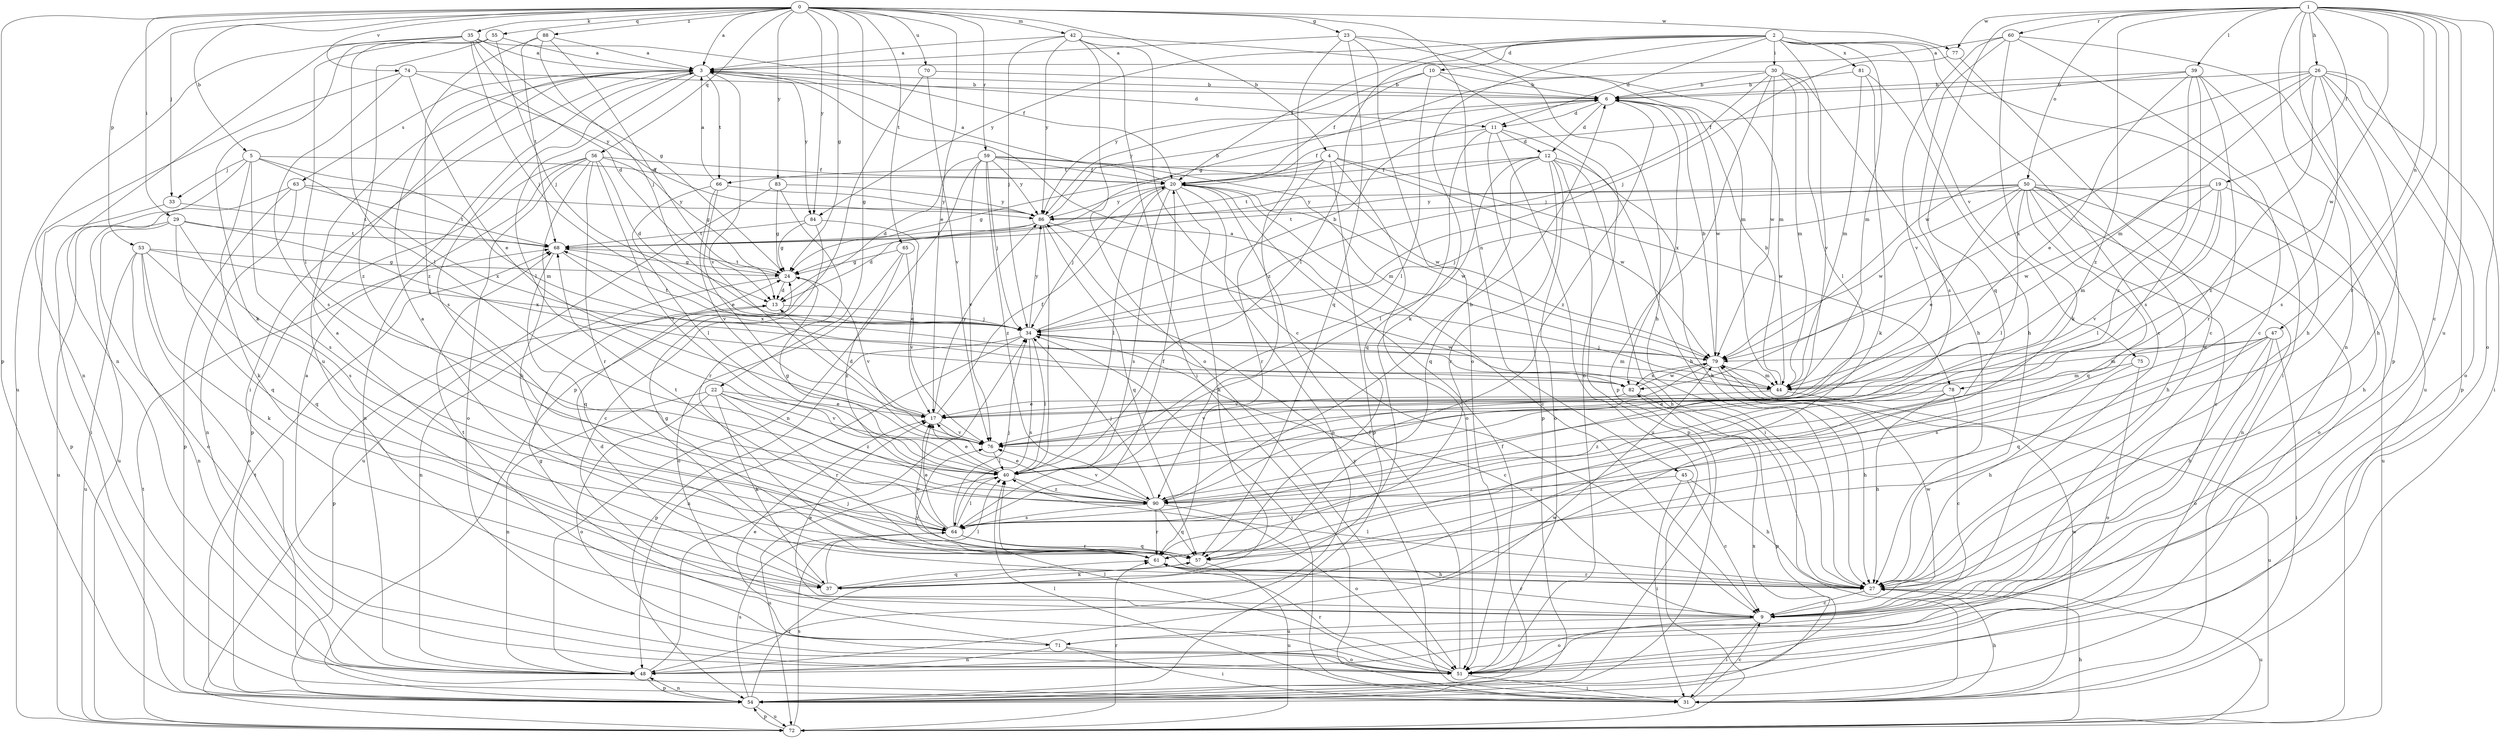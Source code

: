 strict digraph  {
0;
1;
2;
3;
4;
5;
6;
9;
10;
11;
12;
13;
17;
19;
20;
22;
23;
24;
26;
27;
29;
30;
31;
33;
34;
35;
37;
39;
40;
42;
44;
45;
47;
48;
50;
51;
53;
54;
55;
56;
57;
59;
60;
61;
63;
64;
65;
66;
68;
70;
71;
72;
74;
75;
76;
77;
78;
79;
81;
82;
83;
84;
86;
88;
90;
0 -> 3  [label=a];
0 -> 4  [label=b];
0 -> 5  [label=b];
0 -> 17  [label=e];
0 -> 22  [label=g];
0 -> 23  [label=g];
0 -> 24  [label=g];
0 -> 29  [label=i];
0 -> 33  [label=j];
0 -> 35  [label=k];
0 -> 42  [label=m];
0 -> 45  [label=n];
0 -> 53  [label=p];
0 -> 54  [label=p];
0 -> 55  [label=q];
0 -> 56  [label=q];
0 -> 59  [label=r];
0 -> 65  [label=t];
0 -> 70  [label=u];
0 -> 74  [label=v];
0 -> 77  [label=w];
0 -> 83  [label=y];
0 -> 84  [label=y];
0 -> 88  [label=z];
1 -> 9  [label=c];
1 -> 19  [label=f];
1 -> 26  [label=h];
1 -> 39  [label=l];
1 -> 47  [label=n];
1 -> 48  [label=n];
1 -> 50  [label=o];
1 -> 51  [label=o];
1 -> 54  [label=p];
1 -> 57  [label=q];
1 -> 60  [label=r];
1 -> 61  [label=r];
1 -> 71  [label=u];
1 -> 77  [label=w];
1 -> 78  [label=w];
1 -> 90  [label=z];
2 -> 9  [label=c];
2 -> 10  [label=d];
2 -> 11  [label=d];
2 -> 20  [label=f];
2 -> 30  [label=i];
2 -> 31  [label=i];
2 -> 37  [label=k];
2 -> 40  [label=l];
2 -> 44  [label=m];
2 -> 75  [label=v];
2 -> 76  [label=v];
2 -> 81  [label=x];
2 -> 84  [label=y];
3 -> 6  [label=b];
3 -> 11  [label=d];
3 -> 31  [label=i];
3 -> 40  [label=l];
3 -> 63  [label=s];
3 -> 64  [label=s];
3 -> 66  [label=t];
3 -> 71  [label=u];
3 -> 76  [label=v];
3 -> 84  [label=y];
4 -> 24  [label=g];
4 -> 51  [label=o];
4 -> 54  [label=p];
4 -> 61  [label=r];
4 -> 66  [label=t];
4 -> 78  [label=w];
4 -> 79  [label=w];
5 -> 20  [label=f];
5 -> 31  [label=i];
5 -> 33  [label=j];
5 -> 37  [label=k];
5 -> 44  [label=m];
5 -> 64  [label=s];
5 -> 82  [label=x];
6 -> 11  [label=d];
6 -> 12  [label=d];
6 -> 79  [label=w];
6 -> 82  [label=x];
6 -> 86  [label=y];
6 -> 90  [label=z];
9 -> 17  [label=e];
9 -> 31  [label=i];
9 -> 51  [label=o];
9 -> 61  [label=r];
9 -> 68  [label=t];
9 -> 71  [label=u];
9 -> 79  [label=w];
10 -> 6  [label=b];
10 -> 20  [label=f];
10 -> 40  [label=l];
10 -> 51  [label=o];
10 -> 86  [label=y];
11 -> 12  [label=d];
11 -> 20  [label=f];
11 -> 27  [label=h];
11 -> 54  [label=p];
11 -> 57  [label=q];
11 -> 72  [label=u];
12 -> 20  [label=f];
12 -> 27  [label=h];
12 -> 31  [label=i];
12 -> 40  [label=l];
12 -> 51  [label=o];
12 -> 54  [label=p];
12 -> 57  [label=q];
12 -> 61  [label=r];
12 -> 68  [label=t];
13 -> 34  [label=j];
13 -> 54  [label=p];
17 -> 13  [label=d];
17 -> 20  [label=f];
17 -> 76  [label=v];
17 -> 86  [label=y];
19 -> 27  [label=h];
19 -> 40  [label=l];
19 -> 44  [label=m];
19 -> 76  [label=v];
19 -> 79  [label=w];
19 -> 86  [label=y];
20 -> 3  [label=a];
20 -> 9  [label=c];
20 -> 34  [label=j];
20 -> 37  [label=k];
20 -> 40  [label=l];
20 -> 48  [label=n];
20 -> 64  [label=s];
20 -> 79  [label=w];
20 -> 86  [label=y];
22 -> 17  [label=e];
22 -> 37  [label=k];
22 -> 48  [label=n];
22 -> 51  [label=o];
22 -> 61  [label=r];
22 -> 76  [label=v];
22 -> 90  [label=z];
23 -> 3  [label=a];
23 -> 27  [label=h];
23 -> 44  [label=m];
23 -> 51  [label=o];
23 -> 57  [label=q];
23 -> 90  [label=z];
24 -> 13  [label=d];
24 -> 48  [label=n];
24 -> 68  [label=t];
24 -> 76  [label=v];
26 -> 6  [label=b];
26 -> 27  [label=h];
26 -> 31  [label=i];
26 -> 44  [label=m];
26 -> 51  [label=o];
26 -> 54  [label=p];
26 -> 64  [label=s];
26 -> 79  [label=w];
26 -> 82  [label=x];
26 -> 90  [label=z];
27 -> 9  [label=c];
27 -> 40  [label=l];
27 -> 61  [label=r];
27 -> 72  [label=u];
27 -> 76  [label=v];
29 -> 51  [label=o];
29 -> 57  [label=q];
29 -> 64  [label=s];
29 -> 68  [label=t];
29 -> 72  [label=u];
29 -> 82  [label=x];
30 -> 6  [label=b];
30 -> 24  [label=g];
30 -> 27  [label=h];
30 -> 34  [label=j];
30 -> 40  [label=l];
30 -> 44  [label=m];
30 -> 54  [label=p];
30 -> 79  [label=w];
31 -> 9  [label=c];
31 -> 27  [label=h];
31 -> 34  [label=j];
31 -> 40  [label=l];
31 -> 79  [label=w];
31 -> 86  [label=y];
33 -> 54  [label=p];
33 -> 68  [label=t];
34 -> 6  [label=b];
34 -> 9  [label=c];
34 -> 40  [label=l];
34 -> 44  [label=m];
34 -> 48  [label=n];
34 -> 54  [label=p];
34 -> 64  [label=s];
34 -> 68  [label=t];
34 -> 79  [label=w];
34 -> 86  [label=y];
35 -> 3  [label=a];
35 -> 13  [label=d];
35 -> 20  [label=f];
35 -> 24  [label=g];
35 -> 34  [label=j];
35 -> 40  [label=l];
35 -> 48  [label=n];
35 -> 72  [label=u];
37 -> 3  [label=a];
37 -> 13  [label=d];
37 -> 40  [label=l];
37 -> 57  [label=q];
39 -> 6  [label=b];
39 -> 17  [label=e];
39 -> 20  [label=f];
39 -> 27  [label=h];
39 -> 61  [label=r];
39 -> 64  [label=s];
39 -> 90  [label=z];
40 -> 17  [label=e];
40 -> 24  [label=g];
40 -> 72  [label=u];
40 -> 90  [label=z];
42 -> 3  [label=a];
42 -> 9  [label=c];
42 -> 31  [label=i];
42 -> 34  [label=j];
42 -> 44  [label=m];
42 -> 51  [label=o];
42 -> 86  [label=y];
44 -> 3  [label=a];
44 -> 6  [label=b];
44 -> 72  [label=u];
44 -> 76  [label=v];
45 -> 9  [label=c];
45 -> 27  [label=h];
45 -> 31  [label=i];
45 -> 90  [label=z];
47 -> 27  [label=h];
47 -> 31  [label=i];
47 -> 44  [label=m];
47 -> 51  [label=o];
47 -> 57  [label=q];
47 -> 64  [label=s];
47 -> 79  [label=w];
48 -> 34  [label=j];
48 -> 54  [label=p];
48 -> 79  [label=w];
50 -> 9  [label=c];
50 -> 17  [label=e];
50 -> 27  [label=h];
50 -> 34  [label=j];
50 -> 40  [label=l];
50 -> 48  [label=n];
50 -> 51  [label=o];
50 -> 57  [label=q];
50 -> 68  [label=t];
50 -> 72  [label=u];
50 -> 79  [label=w];
50 -> 86  [label=y];
51 -> 3  [label=a];
51 -> 20  [label=f];
51 -> 31  [label=i];
51 -> 40  [label=l];
51 -> 61  [label=r];
53 -> 24  [label=g];
53 -> 34  [label=j];
53 -> 37  [label=k];
53 -> 48  [label=n];
53 -> 51  [label=o];
53 -> 57  [label=q];
53 -> 72  [label=u];
54 -> 20  [label=f];
54 -> 48  [label=n];
54 -> 61  [label=r];
54 -> 64  [label=s];
54 -> 68  [label=t];
54 -> 72  [label=u];
54 -> 82  [label=x];
55 -> 3  [label=a];
55 -> 34  [label=j];
55 -> 37  [label=k];
55 -> 40  [label=l];
55 -> 90  [label=z];
56 -> 13  [label=d];
56 -> 20  [label=f];
56 -> 24  [label=g];
56 -> 27  [label=h];
56 -> 40  [label=l];
56 -> 48  [label=n];
56 -> 51  [label=o];
56 -> 54  [label=p];
56 -> 61  [label=r];
57 -> 3  [label=a];
57 -> 17  [label=e];
57 -> 37  [label=k];
57 -> 72  [label=u];
59 -> 13  [label=d];
59 -> 20  [label=f];
59 -> 34  [label=j];
59 -> 44  [label=m];
59 -> 48  [label=n];
59 -> 76  [label=v];
59 -> 79  [label=w];
59 -> 86  [label=y];
59 -> 90  [label=z];
60 -> 3  [label=a];
60 -> 9  [label=c];
60 -> 37  [label=k];
60 -> 64  [label=s];
60 -> 72  [label=u];
60 -> 76  [label=v];
61 -> 24  [label=g];
61 -> 27  [label=h];
63 -> 48  [label=n];
63 -> 54  [label=p];
63 -> 68  [label=t];
63 -> 72  [label=u];
63 -> 86  [label=y];
64 -> 17  [label=e];
64 -> 20  [label=f];
64 -> 34  [label=j];
64 -> 40  [label=l];
64 -> 57  [label=q];
64 -> 61  [label=r];
64 -> 68  [label=t];
65 -> 24  [label=g];
65 -> 51  [label=o];
65 -> 76  [label=v];
65 -> 90  [label=z];
66 -> 3  [label=a];
66 -> 17  [label=e];
66 -> 40  [label=l];
66 -> 76  [label=v];
66 -> 86  [label=y];
68 -> 24  [label=g];
68 -> 57  [label=q];
68 -> 82  [label=x];
70 -> 6  [label=b];
70 -> 54  [label=p];
70 -> 76  [label=v];
71 -> 17  [label=e];
71 -> 24  [label=g];
71 -> 31  [label=i];
71 -> 48  [label=n];
71 -> 51  [label=o];
72 -> 27  [label=h];
72 -> 54  [label=p];
72 -> 61  [label=r];
72 -> 64  [label=s];
72 -> 68  [label=t];
74 -> 6  [label=b];
74 -> 17  [label=e];
74 -> 48  [label=n];
74 -> 64  [label=s];
74 -> 86  [label=y];
75 -> 27  [label=h];
75 -> 44  [label=m];
75 -> 51  [label=o];
76 -> 40  [label=l];
77 -> 9  [label=c];
77 -> 34  [label=j];
78 -> 9  [label=c];
78 -> 17  [label=e];
78 -> 27  [label=h];
78 -> 90  [label=z];
79 -> 6  [label=b];
79 -> 27  [label=h];
79 -> 34  [label=j];
79 -> 44  [label=m];
79 -> 76  [label=v];
79 -> 82  [label=x];
81 -> 6  [label=b];
81 -> 27  [label=h];
81 -> 37  [label=k];
81 -> 44  [label=m];
82 -> 17  [label=e];
82 -> 54  [label=p];
82 -> 79  [label=w];
83 -> 24  [label=g];
83 -> 61  [label=r];
83 -> 72  [label=u];
83 -> 86  [label=y];
84 -> 9  [label=c];
84 -> 17  [label=e];
84 -> 24  [label=g];
84 -> 68  [label=t];
86 -> 6  [label=b];
86 -> 13  [label=d];
86 -> 27  [label=h];
86 -> 40  [label=l];
86 -> 57  [label=q];
86 -> 68  [label=t];
88 -> 3  [label=a];
88 -> 13  [label=d];
88 -> 34  [label=j];
88 -> 68  [label=t];
88 -> 90  [label=z];
90 -> 6  [label=b];
90 -> 17  [label=e];
90 -> 34  [label=j];
90 -> 51  [label=o];
90 -> 57  [label=q];
90 -> 61  [label=r];
90 -> 64  [label=s];
90 -> 76  [label=v];
}
